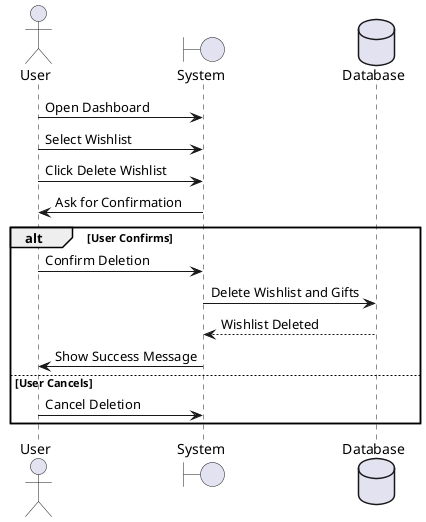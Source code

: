@startuml
actor User
boundary System
database Database

User -> System: Open Dashboard
User -> System: Select Wishlist
User -> System: Click Delete Wishlist
System -> User: Ask for Confirmation
alt User Confirms
    User -> System: Confirm Deletion
    System -> Database: Delete Wishlist and Gifts
    Database --> System: Wishlist Deleted
    System -> User: Show Success Message
else User Cancels
    User -> System: Cancel Deletion
end
@enduml

